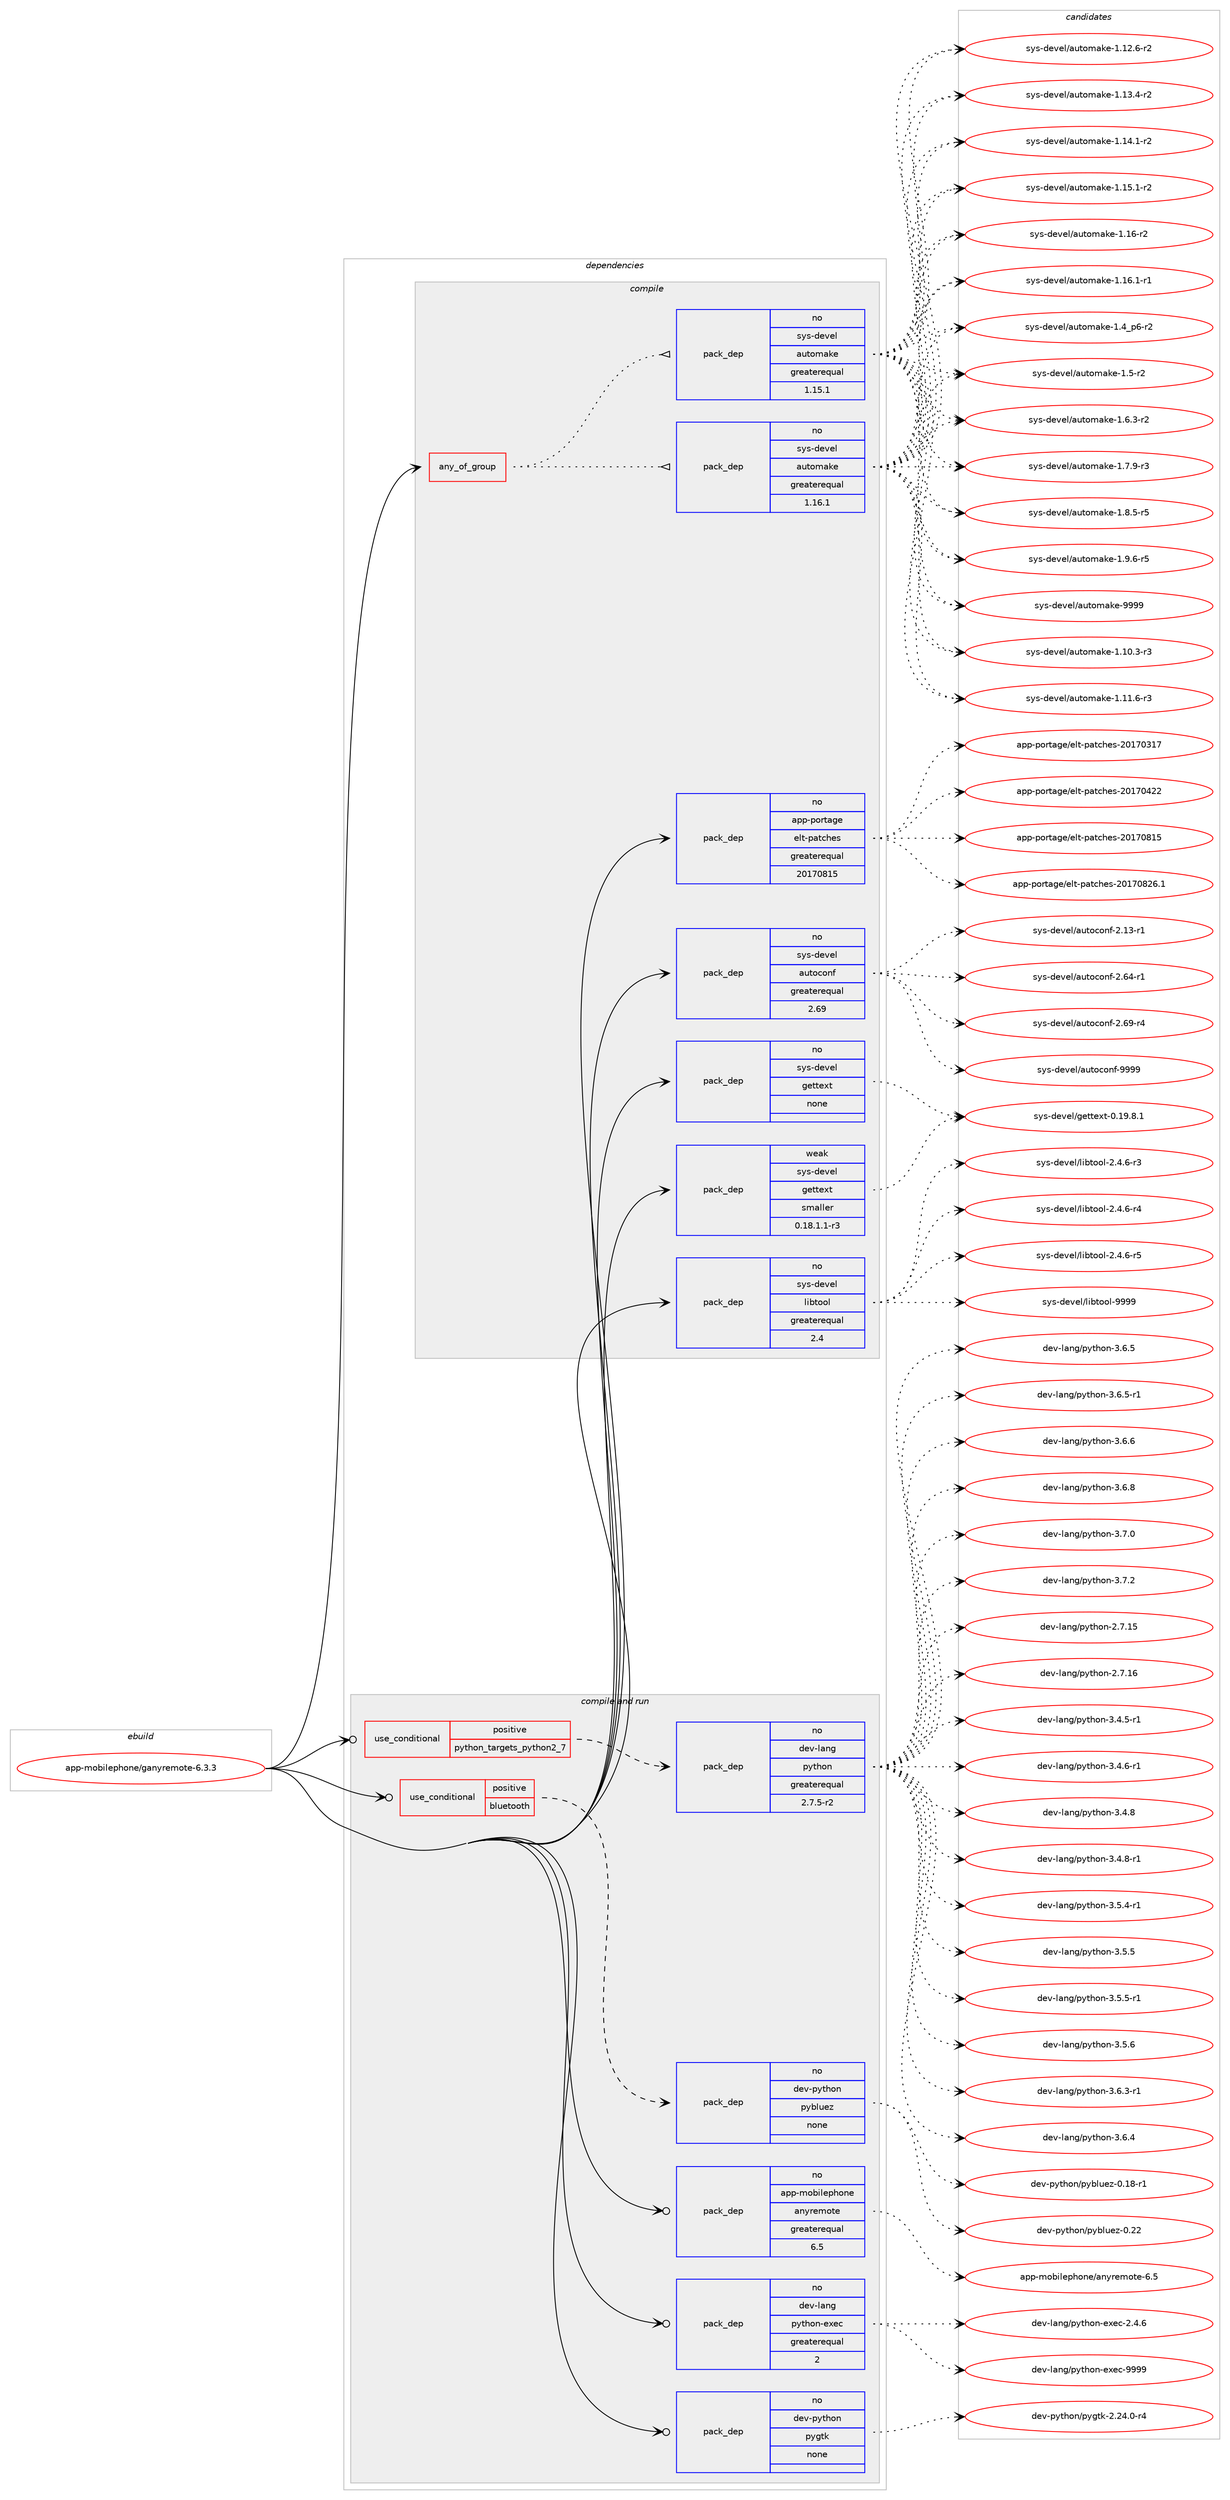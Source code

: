 digraph prolog {

# *************
# Graph options
# *************

newrank=true;
concentrate=true;
compound=true;
graph [rankdir=LR,fontname=Helvetica,fontsize=10,ranksep=1.5];#, ranksep=2.5, nodesep=0.2];
edge  [arrowhead=vee];
node  [fontname=Helvetica,fontsize=10];

# **********
# The ebuild
# **********

subgraph cluster_leftcol {
color=gray;
rank=same;
label=<<i>ebuild</i>>;
id [label="app-mobilephone/ganyremote-6.3.3", color=red, width=4, href="../app-mobilephone/ganyremote-6.3.3.svg"];
}

# ****************
# The dependencies
# ****************

subgraph cluster_midcol {
color=gray;
label=<<i>dependencies</i>>;
subgraph cluster_compile {
fillcolor="#eeeeee";
style=filled;
label=<<i>compile</i>>;
subgraph any19752 {
dependency1301895 [label=<<TABLE BORDER="0" CELLBORDER="1" CELLSPACING="0" CELLPADDING="4"><TR><TD CELLPADDING="10">any_of_group</TD></TR></TABLE>>, shape=none, color=red];subgraph pack927564 {
dependency1301896 [label=<<TABLE BORDER="0" CELLBORDER="1" CELLSPACING="0" CELLPADDING="4" WIDTH="220"><TR><TD ROWSPAN="6" CELLPADDING="30">pack_dep</TD></TR><TR><TD WIDTH="110">no</TD></TR><TR><TD>sys-devel</TD></TR><TR><TD>automake</TD></TR><TR><TD>greaterequal</TD></TR><TR><TD>1.16.1</TD></TR></TABLE>>, shape=none, color=blue];
}
dependency1301895:e -> dependency1301896:w [weight=20,style="dotted",arrowhead="oinv"];
subgraph pack927565 {
dependency1301897 [label=<<TABLE BORDER="0" CELLBORDER="1" CELLSPACING="0" CELLPADDING="4" WIDTH="220"><TR><TD ROWSPAN="6" CELLPADDING="30">pack_dep</TD></TR><TR><TD WIDTH="110">no</TD></TR><TR><TD>sys-devel</TD></TR><TR><TD>automake</TD></TR><TR><TD>greaterequal</TD></TR><TR><TD>1.15.1</TD></TR></TABLE>>, shape=none, color=blue];
}
dependency1301895:e -> dependency1301897:w [weight=20,style="dotted",arrowhead="oinv"];
}
id:e -> dependency1301895:w [weight=20,style="solid",arrowhead="vee"];
subgraph pack927566 {
dependency1301898 [label=<<TABLE BORDER="0" CELLBORDER="1" CELLSPACING="0" CELLPADDING="4" WIDTH="220"><TR><TD ROWSPAN="6" CELLPADDING="30">pack_dep</TD></TR><TR><TD WIDTH="110">no</TD></TR><TR><TD>app-portage</TD></TR><TR><TD>elt-patches</TD></TR><TR><TD>greaterequal</TD></TR><TR><TD>20170815</TD></TR></TABLE>>, shape=none, color=blue];
}
id:e -> dependency1301898:w [weight=20,style="solid",arrowhead="vee"];
subgraph pack927567 {
dependency1301899 [label=<<TABLE BORDER="0" CELLBORDER="1" CELLSPACING="0" CELLPADDING="4" WIDTH="220"><TR><TD ROWSPAN="6" CELLPADDING="30">pack_dep</TD></TR><TR><TD WIDTH="110">no</TD></TR><TR><TD>sys-devel</TD></TR><TR><TD>autoconf</TD></TR><TR><TD>greaterequal</TD></TR><TR><TD>2.69</TD></TR></TABLE>>, shape=none, color=blue];
}
id:e -> dependency1301899:w [weight=20,style="solid",arrowhead="vee"];
subgraph pack927568 {
dependency1301900 [label=<<TABLE BORDER="0" CELLBORDER="1" CELLSPACING="0" CELLPADDING="4" WIDTH="220"><TR><TD ROWSPAN="6" CELLPADDING="30">pack_dep</TD></TR><TR><TD WIDTH="110">no</TD></TR><TR><TD>sys-devel</TD></TR><TR><TD>gettext</TD></TR><TR><TD>none</TD></TR><TR><TD></TD></TR></TABLE>>, shape=none, color=blue];
}
id:e -> dependency1301900:w [weight=20,style="solid",arrowhead="vee"];
subgraph pack927569 {
dependency1301901 [label=<<TABLE BORDER="0" CELLBORDER="1" CELLSPACING="0" CELLPADDING="4" WIDTH="220"><TR><TD ROWSPAN="6" CELLPADDING="30">pack_dep</TD></TR><TR><TD WIDTH="110">no</TD></TR><TR><TD>sys-devel</TD></TR><TR><TD>libtool</TD></TR><TR><TD>greaterequal</TD></TR><TR><TD>2.4</TD></TR></TABLE>>, shape=none, color=blue];
}
id:e -> dependency1301901:w [weight=20,style="solid",arrowhead="vee"];
subgraph pack927570 {
dependency1301902 [label=<<TABLE BORDER="0" CELLBORDER="1" CELLSPACING="0" CELLPADDING="4" WIDTH="220"><TR><TD ROWSPAN="6" CELLPADDING="30">pack_dep</TD></TR><TR><TD WIDTH="110">weak</TD></TR><TR><TD>sys-devel</TD></TR><TR><TD>gettext</TD></TR><TR><TD>smaller</TD></TR><TR><TD>0.18.1.1-r3</TD></TR></TABLE>>, shape=none, color=blue];
}
id:e -> dependency1301902:w [weight=20,style="solid",arrowhead="vee"];
}
subgraph cluster_compileandrun {
fillcolor="#eeeeee";
style=filled;
label=<<i>compile and run</i>>;
subgraph cond354037 {
dependency1301903 [label=<<TABLE BORDER="0" CELLBORDER="1" CELLSPACING="0" CELLPADDING="4"><TR><TD ROWSPAN="3" CELLPADDING="10">use_conditional</TD></TR><TR><TD>positive</TD></TR><TR><TD>bluetooth</TD></TR></TABLE>>, shape=none, color=red];
subgraph pack927571 {
dependency1301904 [label=<<TABLE BORDER="0" CELLBORDER="1" CELLSPACING="0" CELLPADDING="4" WIDTH="220"><TR><TD ROWSPAN="6" CELLPADDING="30">pack_dep</TD></TR><TR><TD WIDTH="110">no</TD></TR><TR><TD>dev-python</TD></TR><TR><TD>pybluez</TD></TR><TR><TD>none</TD></TR><TR><TD></TD></TR></TABLE>>, shape=none, color=blue];
}
dependency1301903:e -> dependency1301904:w [weight=20,style="dashed",arrowhead="vee"];
}
id:e -> dependency1301903:w [weight=20,style="solid",arrowhead="odotvee"];
subgraph cond354038 {
dependency1301905 [label=<<TABLE BORDER="0" CELLBORDER="1" CELLSPACING="0" CELLPADDING="4"><TR><TD ROWSPAN="3" CELLPADDING="10">use_conditional</TD></TR><TR><TD>positive</TD></TR><TR><TD>python_targets_python2_7</TD></TR></TABLE>>, shape=none, color=red];
subgraph pack927572 {
dependency1301906 [label=<<TABLE BORDER="0" CELLBORDER="1" CELLSPACING="0" CELLPADDING="4" WIDTH="220"><TR><TD ROWSPAN="6" CELLPADDING="30">pack_dep</TD></TR><TR><TD WIDTH="110">no</TD></TR><TR><TD>dev-lang</TD></TR><TR><TD>python</TD></TR><TR><TD>greaterequal</TD></TR><TR><TD>2.7.5-r2</TD></TR></TABLE>>, shape=none, color=blue];
}
dependency1301905:e -> dependency1301906:w [weight=20,style="dashed",arrowhead="vee"];
}
id:e -> dependency1301905:w [weight=20,style="solid",arrowhead="odotvee"];
subgraph pack927573 {
dependency1301907 [label=<<TABLE BORDER="0" CELLBORDER="1" CELLSPACING="0" CELLPADDING="4" WIDTH="220"><TR><TD ROWSPAN="6" CELLPADDING="30">pack_dep</TD></TR><TR><TD WIDTH="110">no</TD></TR><TR><TD>app-mobilephone</TD></TR><TR><TD>anyremote</TD></TR><TR><TD>greaterequal</TD></TR><TR><TD>6.5</TD></TR></TABLE>>, shape=none, color=blue];
}
id:e -> dependency1301907:w [weight=20,style="solid",arrowhead="odotvee"];
subgraph pack927574 {
dependency1301908 [label=<<TABLE BORDER="0" CELLBORDER="1" CELLSPACING="0" CELLPADDING="4" WIDTH="220"><TR><TD ROWSPAN="6" CELLPADDING="30">pack_dep</TD></TR><TR><TD WIDTH="110">no</TD></TR><TR><TD>dev-lang</TD></TR><TR><TD>python-exec</TD></TR><TR><TD>greaterequal</TD></TR><TR><TD>2</TD></TR></TABLE>>, shape=none, color=blue];
}
id:e -> dependency1301908:w [weight=20,style="solid",arrowhead="odotvee"];
subgraph pack927575 {
dependency1301909 [label=<<TABLE BORDER="0" CELLBORDER="1" CELLSPACING="0" CELLPADDING="4" WIDTH="220"><TR><TD ROWSPAN="6" CELLPADDING="30">pack_dep</TD></TR><TR><TD WIDTH="110">no</TD></TR><TR><TD>dev-python</TD></TR><TR><TD>pygtk</TD></TR><TR><TD>none</TD></TR><TR><TD></TD></TR></TABLE>>, shape=none, color=blue];
}
id:e -> dependency1301909:w [weight=20,style="solid",arrowhead="odotvee"];
}
subgraph cluster_run {
fillcolor="#eeeeee";
style=filled;
label=<<i>run</i>>;
}
}

# **************
# The candidates
# **************

subgraph cluster_choices {
rank=same;
color=gray;
label=<<i>candidates</i>>;

subgraph choice927564 {
color=black;
nodesep=1;
choice11512111545100101118101108479711711611110997107101454946494846514511451 [label="sys-devel/automake-1.10.3-r3", color=red, width=4,href="../sys-devel/automake-1.10.3-r3.svg"];
choice11512111545100101118101108479711711611110997107101454946494946544511451 [label="sys-devel/automake-1.11.6-r3", color=red, width=4,href="../sys-devel/automake-1.11.6-r3.svg"];
choice11512111545100101118101108479711711611110997107101454946495046544511450 [label="sys-devel/automake-1.12.6-r2", color=red, width=4,href="../sys-devel/automake-1.12.6-r2.svg"];
choice11512111545100101118101108479711711611110997107101454946495146524511450 [label="sys-devel/automake-1.13.4-r2", color=red, width=4,href="../sys-devel/automake-1.13.4-r2.svg"];
choice11512111545100101118101108479711711611110997107101454946495246494511450 [label="sys-devel/automake-1.14.1-r2", color=red, width=4,href="../sys-devel/automake-1.14.1-r2.svg"];
choice11512111545100101118101108479711711611110997107101454946495346494511450 [label="sys-devel/automake-1.15.1-r2", color=red, width=4,href="../sys-devel/automake-1.15.1-r2.svg"];
choice1151211154510010111810110847971171161111099710710145494649544511450 [label="sys-devel/automake-1.16-r2", color=red, width=4,href="../sys-devel/automake-1.16-r2.svg"];
choice11512111545100101118101108479711711611110997107101454946495446494511449 [label="sys-devel/automake-1.16.1-r1", color=red, width=4,href="../sys-devel/automake-1.16.1-r1.svg"];
choice115121115451001011181011084797117116111109971071014549465295112544511450 [label="sys-devel/automake-1.4_p6-r2", color=red, width=4,href="../sys-devel/automake-1.4_p6-r2.svg"];
choice11512111545100101118101108479711711611110997107101454946534511450 [label="sys-devel/automake-1.5-r2", color=red, width=4,href="../sys-devel/automake-1.5-r2.svg"];
choice115121115451001011181011084797117116111109971071014549465446514511450 [label="sys-devel/automake-1.6.3-r2", color=red, width=4,href="../sys-devel/automake-1.6.3-r2.svg"];
choice115121115451001011181011084797117116111109971071014549465546574511451 [label="sys-devel/automake-1.7.9-r3", color=red, width=4,href="../sys-devel/automake-1.7.9-r3.svg"];
choice115121115451001011181011084797117116111109971071014549465646534511453 [label="sys-devel/automake-1.8.5-r5", color=red, width=4,href="../sys-devel/automake-1.8.5-r5.svg"];
choice115121115451001011181011084797117116111109971071014549465746544511453 [label="sys-devel/automake-1.9.6-r5", color=red, width=4,href="../sys-devel/automake-1.9.6-r5.svg"];
choice115121115451001011181011084797117116111109971071014557575757 [label="sys-devel/automake-9999", color=red, width=4,href="../sys-devel/automake-9999.svg"];
dependency1301896:e -> choice11512111545100101118101108479711711611110997107101454946494846514511451:w [style=dotted,weight="100"];
dependency1301896:e -> choice11512111545100101118101108479711711611110997107101454946494946544511451:w [style=dotted,weight="100"];
dependency1301896:e -> choice11512111545100101118101108479711711611110997107101454946495046544511450:w [style=dotted,weight="100"];
dependency1301896:e -> choice11512111545100101118101108479711711611110997107101454946495146524511450:w [style=dotted,weight="100"];
dependency1301896:e -> choice11512111545100101118101108479711711611110997107101454946495246494511450:w [style=dotted,weight="100"];
dependency1301896:e -> choice11512111545100101118101108479711711611110997107101454946495346494511450:w [style=dotted,weight="100"];
dependency1301896:e -> choice1151211154510010111810110847971171161111099710710145494649544511450:w [style=dotted,weight="100"];
dependency1301896:e -> choice11512111545100101118101108479711711611110997107101454946495446494511449:w [style=dotted,weight="100"];
dependency1301896:e -> choice115121115451001011181011084797117116111109971071014549465295112544511450:w [style=dotted,weight="100"];
dependency1301896:e -> choice11512111545100101118101108479711711611110997107101454946534511450:w [style=dotted,weight="100"];
dependency1301896:e -> choice115121115451001011181011084797117116111109971071014549465446514511450:w [style=dotted,weight="100"];
dependency1301896:e -> choice115121115451001011181011084797117116111109971071014549465546574511451:w [style=dotted,weight="100"];
dependency1301896:e -> choice115121115451001011181011084797117116111109971071014549465646534511453:w [style=dotted,weight="100"];
dependency1301896:e -> choice115121115451001011181011084797117116111109971071014549465746544511453:w [style=dotted,weight="100"];
dependency1301896:e -> choice115121115451001011181011084797117116111109971071014557575757:w [style=dotted,weight="100"];
}
subgraph choice927565 {
color=black;
nodesep=1;
choice11512111545100101118101108479711711611110997107101454946494846514511451 [label="sys-devel/automake-1.10.3-r3", color=red, width=4,href="../sys-devel/automake-1.10.3-r3.svg"];
choice11512111545100101118101108479711711611110997107101454946494946544511451 [label="sys-devel/automake-1.11.6-r3", color=red, width=4,href="../sys-devel/automake-1.11.6-r3.svg"];
choice11512111545100101118101108479711711611110997107101454946495046544511450 [label="sys-devel/automake-1.12.6-r2", color=red, width=4,href="../sys-devel/automake-1.12.6-r2.svg"];
choice11512111545100101118101108479711711611110997107101454946495146524511450 [label="sys-devel/automake-1.13.4-r2", color=red, width=4,href="../sys-devel/automake-1.13.4-r2.svg"];
choice11512111545100101118101108479711711611110997107101454946495246494511450 [label="sys-devel/automake-1.14.1-r2", color=red, width=4,href="../sys-devel/automake-1.14.1-r2.svg"];
choice11512111545100101118101108479711711611110997107101454946495346494511450 [label="sys-devel/automake-1.15.1-r2", color=red, width=4,href="../sys-devel/automake-1.15.1-r2.svg"];
choice1151211154510010111810110847971171161111099710710145494649544511450 [label="sys-devel/automake-1.16-r2", color=red, width=4,href="../sys-devel/automake-1.16-r2.svg"];
choice11512111545100101118101108479711711611110997107101454946495446494511449 [label="sys-devel/automake-1.16.1-r1", color=red, width=4,href="../sys-devel/automake-1.16.1-r1.svg"];
choice115121115451001011181011084797117116111109971071014549465295112544511450 [label="sys-devel/automake-1.4_p6-r2", color=red, width=4,href="../sys-devel/automake-1.4_p6-r2.svg"];
choice11512111545100101118101108479711711611110997107101454946534511450 [label="sys-devel/automake-1.5-r2", color=red, width=4,href="../sys-devel/automake-1.5-r2.svg"];
choice115121115451001011181011084797117116111109971071014549465446514511450 [label="sys-devel/automake-1.6.3-r2", color=red, width=4,href="../sys-devel/automake-1.6.3-r2.svg"];
choice115121115451001011181011084797117116111109971071014549465546574511451 [label="sys-devel/automake-1.7.9-r3", color=red, width=4,href="../sys-devel/automake-1.7.9-r3.svg"];
choice115121115451001011181011084797117116111109971071014549465646534511453 [label="sys-devel/automake-1.8.5-r5", color=red, width=4,href="../sys-devel/automake-1.8.5-r5.svg"];
choice115121115451001011181011084797117116111109971071014549465746544511453 [label="sys-devel/automake-1.9.6-r5", color=red, width=4,href="../sys-devel/automake-1.9.6-r5.svg"];
choice115121115451001011181011084797117116111109971071014557575757 [label="sys-devel/automake-9999", color=red, width=4,href="../sys-devel/automake-9999.svg"];
dependency1301897:e -> choice11512111545100101118101108479711711611110997107101454946494846514511451:w [style=dotted,weight="100"];
dependency1301897:e -> choice11512111545100101118101108479711711611110997107101454946494946544511451:w [style=dotted,weight="100"];
dependency1301897:e -> choice11512111545100101118101108479711711611110997107101454946495046544511450:w [style=dotted,weight="100"];
dependency1301897:e -> choice11512111545100101118101108479711711611110997107101454946495146524511450:w [style=dotted,weight="100"];
dependency1301897:e -> choice11512111545100101118101108479711711611110997107101454946495246494511450:w [style=dotted,weight="100"];
dependency1301897:e -> choice11512111545100101118101108479711711611110997107101454946495346494511450:w [style=dotted,weight="100"];
dependency1301897:e -> choice1151211154510010111810110847971171161111099710710145494649544511450:w [style=dotted,weight="100"];
dependency1301897:e -> choice11512111545100101118101108479711711611110997107101454946495446494511449:w [style=dotted,weight="100"];
dependency1301897:e -> choice115121115451001011181011084797117116111109971071014549465295112544511450:w [style=dotted,weight="100"];
dependency1301897:e -> choice11512111545100101118101108479711711611110997107101454946534511450:w [style=dotted,weight="100"];
dependency1301897:e -> choice115121115451001011181011084797117116111109971071014549465446514511450:w [style=dotted,weight="100"];
dependency1301897:e -> choice115121115451001011181011084797117116111109971071014549465546574511451:w [style=dotted,weight="100"];
dependency1301897:e -> choice115121115451001011181011084797117116111109971071014549465646534511453:w [style=dotted,weight="100"];
dependency1301897:e -> choice115121115451001011181011084797117116111109971071014549465746544511453:w [style=dotted,weight="100"];
dependency1301897:e -> choice115121115451001011181011084797117116111109971071014557575757:w [style=dotted,weight="100"];
}
subgraph choice927566 {
color=black;
nodesep=1;
choice97112112451121111141169710310147101108116451129711699104101115455048495548514955 [label="app-portage/elt-patches-20170317", color=red, width=4,href="../app-portage/elt-patches-20170317.svg"];
choice97112112451121111141169710310147101108116451129711699104101115455048495548525050 [label="app-portage/elt-patches-20170422", color=red, width=4,href="../app-portage/elt-patches-20170422.svg"];
choice97112112451121111141169710310147101108116451129711699104101115455048495548564953 [label="app-portage/elt-patches-20170815", color=red, width=4,href="../app-portage/elt-patches-20170815.svg"];
choice971121124511211111411697103101471011081164511297116991041011154550484955485650544649 [label="app-portage/elt-patches-20170826.1", color=red, width=4,href="../app-portage/elt-patches-20170826.1.svg"];
dependency1301898:e -> choice97112112451121111141169710310147101108116451129711699104101115455048495548514955:w [style=dotted,weight="100"];
dependency1301898:e -> choice97112112451121111141169710310147101108116451129711699104101115455048495548525050:w [style=dotted,weight="100"];
dependency1301898:e -> choice97112112451121111141169710310147101108116451129711699104101115455048495548564953:w [style=dotted,weight="100"];
dependency1301898:e -> choice971121124511211111411697103101471011081164511297116991041011154550484955485650544649:w [style=dotted,weight="100"];
}
subgraph choice927567 {
color=black;
nodesep=1;
choice1151211154510010111810110847971171161119911111010245504649514511449 [label="sys-devel/autoconf-2.13-r1", color=red, width=4,href="../sys-devel/autoconf-2.13-r1.svg"];
choice1151211154510010111810110847971171161119911111010245504654524511449 [label="sys-devel/autoconf-2.64-r1", color=red, width=4,href="../sys-devel/autoconf-2.64-r1.svg"];
choice1151211154510010111810110847971171161119911111010245504654574511452 [label="sys-devel/autoconf-2.69-r4", color=red, width=4,href="../sys-devel/autoconf-2.69-r4.svg"];
choice115121115451001011181011084797117116111991111101024557575757 [label="sys-devel/autoconf-9999", color=red, width=4,href="../sys-devel/autoconf-9999.svg"];
dependency1301899:e -> choice1151211154510010111810110847971171161119911111010245504649514511449:w [style=dotted,weight="100"];
dependency1301899:e -> choice1151211154510010111810110847971171161119911111010245504654524511449:w [style=dotted,weight="100"];
dependency1301899:e -> choice1151211154510010111810110847971171161119911111010245504654574511452:w [style=dotted,weight="100"];
dependency1301899:e -> choice115121115451001011181011084797117116111991111101024557575757:w [style=dotted,weight="100"];
}
subgraph choice927568 {
color=black;
nodesep=1;
choice1151211154510010111810110847103101116116101120116454846495746564649 [label="sys-devel/gettext-0.19.8.1", color=red, width=4,href="../sys-devel/gettext-0.19.8.1.svg"];
dependency1301900:e -> choice1151211154510010111810110847103101116116101120116454846495746564649:w [style=dotted,weight="100"];
}
subgraph choice927569 {
color=black;
nodesep=1;
choice1151211154510010111810110847108105981161111111084550465246544511451 [label="sys-devel/libtool-2.4.6-r3", color=red, width=4,href="../sys-devel/libtool-2.4.6-r3.svg"];
choice1151211154510010111810110847108105981161111111084550465246544511452 [label="sys-devel/libtool-2.4.6-r4", color=red, width=4,href="../sys-devel/libtool-2.4.6-r4.svg"];
choice1151211154510010111810110847108105981161111111084550465246544511453 [label="sys-devel/libtool-2.4.6-r5", color=red, width=4,href="../sys-devel/libtool-2.4.6-r5.svg"];
choice1151211154510010111810110847108105981161111111084557575757 [label="sys-devel/libtool-9999", color=red, width=4,href="../sys-devel/libtool-9999.svg"];
dependency1301901:e -> choice1151211154510010111810110847108105981161111111084550465246544511451:w [style=dotted,weight="100"];
dependency1301901:e -> choice1151211154510010111810110847108105981161111111084550465246544511452:w [style=dotted,weight="100"];
dependency1301901:e -> choice1151211154510010111810110847108105981161111111084550465246544511453:w [style=dotted,weight="100"];
dependency1301901:e -> choice1151211154510010111810110847108105981161111111084557575757:w [style=dotted,weight="100"];
}
subgraph choice927570 {
color=black;
nodesep=1;
choice1151211154510010111810110847103101116116101120116454846495746564649 [label="sys-devel/gettext-0.19.8.1", color=red, width=4,href="../sys-devel/gettext-0.19.8.1.svg"];
dependency1301902:e -> choice1151211154510010111810110847103101116116101120116454846495746564649:w [style=dotted,weight="100"];
}
subgraph choice927571 {
color=black;
nodesep=1;
choice10010111845112121116104111110471121219810811710112245484649564511449 [label="dev-python/pybluez-0.18-r1", color=red, width=4,href="../dev-python/pybluez-0.18-r1.svg"];
choice1001011184511212111610411111047112121981081171011224548465050 [label="dev-python/pybluez-0.22", color=red, width=4,href="../dev-python/pybluez-0.22.svg"];
dependency1301904:e -> choice10010111845112121116104111110471121219810811710112245484649564511449:w [style=dotted,weight="100"];
dependency1301904:e -> choice1001011184511212111610411111047112121981081171011224548465050:w [style=dotted,weight="100"];
}
subgraph choice927572 {
color=black;
nodesep=1;
choice10010111845108971101034711212111610411111045504655464953 [label="dev-lang/python-2.7.15", color=red, width=4,href="../dev-lang/python-2.7.15.svg"];
choice10010111845108971101034711212111610411111045504655464954 [label="dev-lang/python-2.7.16", color=red, width=4,href="../dev-lang/python-2.7.16.svg"];
choice1001011184510897110103471121211161041111104551465246534511449 [label="dev-lang/python-3.4.5-r1", color=red, width=4,href="../dev-lang/python-3.4.5-r1.svg"];
choice1001011184510897110103471121211161041111104551465246544511449 [label="dev-lang/python-3.4.6-r1", color=red, width=4,href="../dev-lang/python-3.4.6-r1.svg"];
choice100101118451089711010347112121116104111110455146524656 [label="dev-lang/python-3.4.8", color=red, width=4,href="../dev-lang/python-3.4.8.svg"];
choice1001011184510897110103471121211161041111104551465246564511449 [label="dev-lang/python-3.4.8-r1", color=red, width=4,href="../dev-lang/python-3.4.8-r1.svg"];
choice1001011184510897110103471121211161041111104551465346524511449 [label="dev-lang/python-3.5.4-r1", color=red, width=4,href="../dev-lang/python-3.5.4-r1.svg"];
choice100101118451089711010347112121116104111110455146534653 [label="dev-lang/python-3.5.5", color=red, width=4,href="../dev-lang/python-3.5.5.svg"];
choice1001011184510897110103471121211161041111104551465346534511449 [label="dev-lang/python-3.5.5-r1", color=red, width=4,href="../dev-lang/python-3.5.5-r1.svg"];
choice100101118451089711010347112121116104111110455146534654 [label="dev-lang/python-3.5.6", color=red, width=4,href="../dev-lang/python-3.5.6.svg"];
choice1001011184510897110103471121211161041111104551465446514511449 [label="dev-lang/python-3.6.3-r1", color=red, width=4,href="../dev-lang/python-3.6.3-r1.svg"];
choice100101118451089711010347112121116104111110455146544652 [label="dev-lang/python-3.6.4", color=red, width=4,href="../dev-lang/python-3.6.4.svg"];
choice100101118451089711010347112121116104111110455146544653 [label="dev-lang/python-3.6.5", color=red, width=4,href="../dev-lang/python-3.6.5.svg"];
choice1001011184510897110103471121211161041111104551465446534511449 [label="dev-lang/python-3.6.5-r1", color=red, width=4,href="../dev-lang/python-3.6.5-r1.svg"];
choice100101118451089711010347112121116104111110455146544654 [label="dev-lang/python-3.6.6", color=red, width=4,href="../dev-lang/python-3.6.6.svg"];
choice100101118451089711010347112121116104111110455146544656 [label="dev-lang/python-3.6.8", color=red, width=4,href="../dev-lang/python-3.6.8.svg"];
choice100101118451089711010347112121116104111110455146554648 [label="dev-lang/python-3.7.0", color=red, width=4,href="../dev-lang/python-3.7.0.svg"];
choice100101118451089711010347112121116104111110455146554650 [label="dev-lang/python-3.7.2", color=red, width=4,href="../dev-lang/python-3.7.2.svg"];
dependency1301906:e -> choice10010111845108971101034711212111610411111045504655464953:w [style=dotted,weight="100"];
dependency1301906:e -> choice10010111845108971101034711212111610411111045504655464954:w [style=dotted,weight="100"];
dependency1301906:e -> choice1001011184510897110103471121211161041111104551465246534511449:w [style=dotted,weight="100"];
dependency1301906:e -> choice1001011184510897110103471121211161041111104551465246544511449:w [style=dotted,weight="100"];
dependency1301906:e -> choice100101118451089711010347112121116104111110455146524656:w [style=dotted,weight="100"];
dependency1301906:e -> choice1001011184510897110103471121211161041111104551465246564511449:w [style=dotted,weight="100"];
dependency1301906:e -> choice1001011184510897110103471121211161041111104551465346524511449:w [style=dotted,weight="100"];
dependency1301906:e -> choice100101118451089711010347112121116104111110455146534653:w [style=dotted,weight="100"];
dependency1301906:e -> choice1001011184510897110103471121211161041111104551465346534511449:w [style=dotted,weight="100"];
dependency1301906:e -> choice100101118451089711010347112121116104111110455146534654:w [style=dotted,weight="100"];
dependency1301906:e -> choice1001011184510897110103471121211161041111104551465446514511449:w [style=dotted,weight="100"];
dependency1301906:e -> choice100101118451089711010347112121116104111110455146544652:w [style=dotted,weight="100"];
dependency1301906:e -> choice100101118451089711010347112121116104111110455146544653:w [style=dotted,weight="100"];
dependency1301906:e -> choice1001011184510897110103471121211161041111104551465446534511449:w [style=dotted,weight="100"];
dependency1301906:e -> choice100101118451089711010347112121116104111110455146544654:w [style=dotted,weight="100"];
dependency1301906:e -> choice100101118451089711010347112121116104111110455146544656:w [style=dotted,weight="100"];
dependency1301906:e -> choice100101118451089711010347112121116104111110455146554648:w [style=dotted,weight="100"];
dependency1301906:e -> choice100101118451089711010347112121116104111110455146554650:w [style=dotted,weight="100"];
}
subgraph choice927573 {
color=black;
nodesep=1;
choice971121124510911198105108101112104111110101479711012111410110911111610145544653 [label="app-mobilephone/anyremote-6.5", color=red, width=4,href="../app-mobilephone/anyremote-6.5.svg"];
dependency1301907:e -> choice971121124510911198105108101112104111110101479711012111410110911111610145544653:w [style=dotted,weight="100"];
}
subgraph choice927574 {
color=black;
nodesep=1;
choice1001011184510897110103471121211161041111104510112010199455046524654 [label="dev-lang/python-exec-2.4.6", color=red, width=4,href="../dev-lang/python-exec-2.4.6.svg"];
choice10010111845108971101034711212111610411111045101120101994557575757 [label="dev-lang/python-exec-9999", color=red, width=4,href="../dev-lang/python-exec-9999.svg"];
dependency1301908:e -> choice1001011184510897110103471121211161041111104510112010199455046524654:w [style=dotted,weight="100"];
dependency1301908:e -> choice10010111845108971101034711212111610411111045101120101994557575757:w [style=dotted,weight="100"];
}
subgraph choice927575 {
color=black;
nodesep=1;
choice1001011184511212111610411111047112121103116107455046505246484511452 [label="dev-python/pygtk-2.24.0-r4", color=red, width=4,href="../dev-python/pygtk-2.24.0-r4.svg"];
dependency1301909:e -> choice1001011184511212111610411111047112121103116107455046505246484511452:w [style=dotted,weight="100"];
}
}

}
